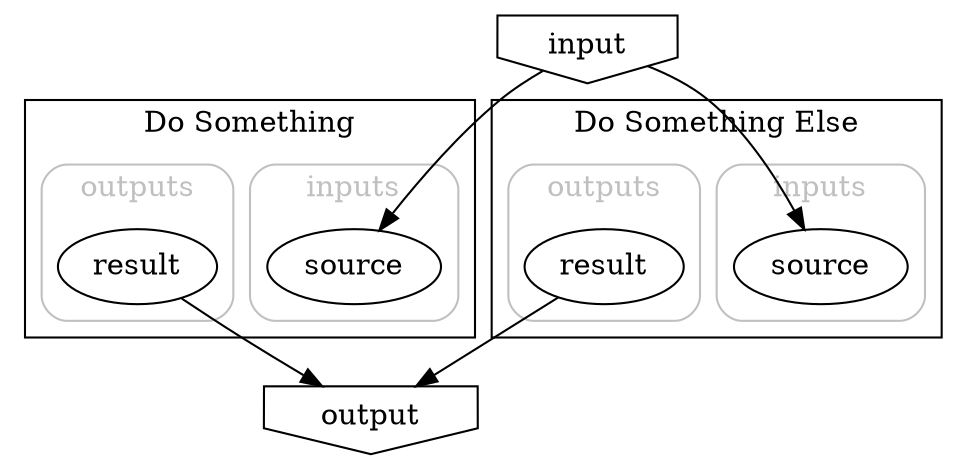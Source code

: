 digraph pg_graph {

"input" [label="input"; shape=invhouse]

subgraph "cluster_3" {
  label = "Do Something"
  subgraph "clustersub_3i" {
    label = "inputs"
    fontcolor = "gray"
    style = "rounded"
    color = "gray"
    "source_3" [label="source"]
  }
  subgraph "clustersub_3o" {
    label = "outputs"
    fontcolor = "gray"
    style = "rounded"
    color = "gray"
    "result_3" [label="result"]
  }
}

subgraph "cluster_4" {
  label = "Do Something Else"
  subgraph "clustersub_4i" {
    label = "inputs"
    fontcolor = "gray"
    style = "rounded"
    color = "gray"
    "source_4" [label="source"]
  }
  subgraph "clustersub_4o" {
    label = "outputs"
    fontcolor = "gray"
    style = "rounded"
    color = "gray"
    "result_4" [label="result"]
  }
}

"output" [label="output"; shape=invhouse]

"input" -> "source_3"
"input" -> "source_4"

"result_3" -> "output"
"result_4" -> "output"

}

